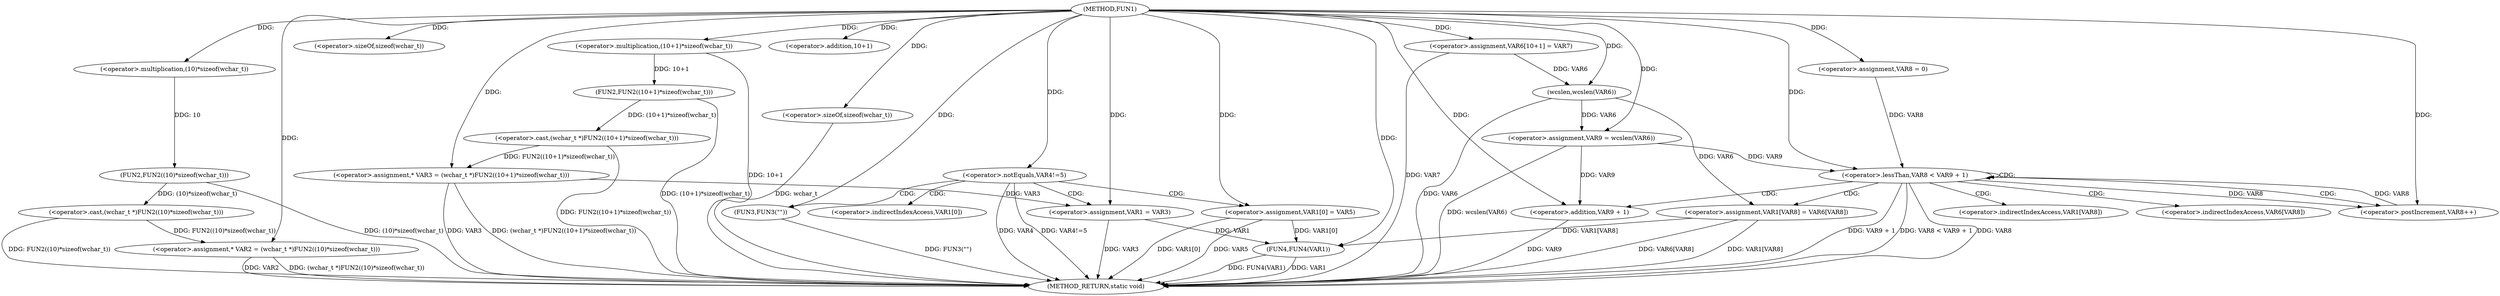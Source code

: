 digraph FUN1 {  
"1000100" [label = "(METHOD,FUN1)" ]
"1000174" [label = "(METHOD_RETURN,static void)" ]
"1000104" [label = "(<operator>.assignment,* VAR2 = (wchar_t *)FUN2((10)*sizeof(wchar_t)))" ]
"1000106" [label = "(<operator>.cast,(wchar_t *)FUN2((10)*sizeof(wchar_t)))" ]
"1000108" [label = "(FUN2,FUN2((10)*sizeof(wchar_t)))" ]
"1000109" [label = "(<operator>.multiplication,(10)*sizeof(wchar_t))" ]
"1000111" [label = "(<operator>.sizeOf,sizeof(wchar_t))" ]
"1000114" [label = "(<operator>.assignment,* VAR3 = (wchar_t *)FUN2((10+1)*sizeof(wchar_t)))" ]
"1000116" [label = "(<operator>.cast,(wchar_t *)FUN2((10+1)*sizeof(wchar_t)))" ]
"1000118" [label = "(FUN2,FUN2((10+1)*sizeof(wchar_t)))" ]
"1000119" [label = "(<operator>.multiplication,(10+1)*sizeof(wchar_t))" ]
"1000120" [label = "(<operator>.addition,10+1)" ]
"1000123" [label = "(<operator>.sizeOf,sizeof(wchar_t))" ]
"1000126" [label = "(<operator>.notEquals,VAR4!=5)" ]
"1000130" [label = "(FUN3,FUN3(\"\"))" ]
"1000134" [label = "(<operator>.assignment,VAR1 = VAR3)" ]
"1000137" [label = "(<operator>.assignment,VAR1[0] = VAR5)" ]
"1000144" [label = "(<operator>.assignment,VAR6[10+1] = VAR7)" ]
"1000149" [label = "(<operator>.assignment,VAR9 = wcslen(VAR6))" ]
"1000151" [label = "(wcslen,wcslen(VAR6))" ]
"1000154" [label = "(<operator>.assignment,VAR8 = 0)" ]
"1000157" [label = "(<operator>.lessThan,VAR8 < VAR9 + 1)" ]
"1000159" [label = "(<operator>.addition,VAR9 + 1)" ]
"1000162" [label = "(<operator>.postIncrement,VAR8++)" ]
"1000165" [label = "(<operator>.assignment,VAR1[VAR8] = VAR6[VAR8])" ]
"1000172" [label = "(FUN4,FUN4(VAR1))" ]
"1000138" [label = "(<operator>.indirectIndexAccess,VAR1[0])" ]
"1000166" [label = "(<operator>.indirectIndexAccess,VAR1[VAR8])" ]
"1000169" [label = "(<operator>.indirectIndexAccess,VAR6[VAR8])" ]
  "1000157" -> "1000174"  [ label = "DDG: VAR9 + 1"] 
  "1000172" -> "1000174"  [ label = "DDG: FUN4(VAR1)"] 
  "1000106" -> "1000174"  [ label = "DDG: FUN2((10)*sizeof(wchar_t))"] 
  "1000149" -> "1000174"  [ label = "DDG: wcslen(VAR6)"] 
  "1000165" -> "1000174"  [ label = "DDG: VAR6[VAR8]"] 
  "1000157" -> "1000174"  [ label = "DDG: VAR8 < VAR9 + 1"] 
  "1000104" -> "1000174"  [ label = "DDG: VAR2"] 
  "1000114" -> "1000174"  [ label = "DDG: VAR3"] 
  "1000126" -> "1000174"  [ label = "DDG: VAR4"] 
  "1000116" -> "1000174"  [ label = "DDG: FUN2((10+1)*sizeof(wchar_t))"] 
  "1000134" -> "1000174"  [ label = "DDG: VAR3"] 
  "1000137" -> "1000174"  [ label = "DDG: VAR1[0]"] 
  "1000118" -> "1000174"  [ label = "DDG: (10+1)*sizeof(wchar_t)"] 
  "1000114" -> "1000174"  [ label = "DDG: (wchar_t *)FUN2((10+1)*sizeof(wchar_t))"] 
  "1000130" -> "1000174"  [ label = "DDG: FUN3(\"\")"] 
  "1000126" -> "1000174"  [ label = "DDG: VAR4!=5"] 
  "1000159" -> "1000174"  [ label = "DDG: VAR9"] 
  "1000137" -> "1000174"  [ label = "DDG: VAR5"] 
  "1000165" -> "1000174"  [ label = "DDG: VAR1[VAR8]"] 
  "1000151" -> "1000174"  [ label = "DDG: VAR6"] 
  "1000157" -> "1000174"  [ label = "DDG: VAR8"] 
  "1000119" -> "1000174"  [ label = "DDG: 10+1"] 
  "1000172" -> "1000174"  [ label = "DDG: VAR1"] 
  "1000144" -> "1000174"  [ label = "DDG: VAR7"] 
  "1000104" -> "1000174"  [ label = "DDG: (wchar_t *)FUN2((10)*sizeof(wchar_t))"] 
  "1000108" -> "1000174"  [ label = "DDG: (10)*sizeof(wchar_t)"] 
  "1000123" -> "1000174"  [ label = "DDG: wchar_t"] 
  "1000106" -> "1000104"  [ label = "DDG: FUN2((10)*sizeof(wchar_t))"] 
  "1000100" -> "1000104"  [ label = "DDG: "] 
  "1000108" -> "1000106"  [ label = "DDG: (10)*sizeof(wchar_t)"] 
  "1000109" -> "1000108"  [ label = "DDG: 10"] 
  "1000100" -> "1000109"  [ label = "DDG: "] 
  "1000100" -> "1000111"  [ label = "DDG: "] 
  "1000116" -> "1000114"  [ label = "DDG: FUN2((10+1)*sizeof(wchar_t))"] 
  "1000100" -> "1000114"  [ label = "DDG: "] 
  "1000118" -> "1000116"  [ label = "DDG: (10+1)*sizeof(wchar_t)"] 
  "1000119" -> "1000118"  [ label = "DDG: 10+1"] 
  "1000100" -> "1000119"  [ label = "DDG: "] 
  "1000100" -> "1000120"  [ label = "DDG: "] 
  "1000100" -> "1000123"  [ label = "DDG: "] 
  "1000100" -> "1000126"  [ label = "DDG: "] 
  "1000100" -> "1000130"  [ label = "DDG: "] 
  "1000114" -> "1000134"  [ label = "DDG: VAR3"] 
  "1000100" -> "1000134"  [ label = "DDG: "] 
  "1000100" -> "1000137"  [ label = "DDG: "] 
  "1000100" -> "1000144"  [ label = "DDG: "] 
  "1000151" -> "1000149"  [ label = "DDG: VAR6"] 
  "1000100" -> "1000149"  [ label = "DDG: "] 
  "1000144" -> "1000151"  [ label = "DDG: VAR6"] 
  "1000100" -> "1000151"  [ label = "DDG: "] 
  "1000100" -> "1000154"  [ label = "DDG: "] 
  "1000154" -> "1000157"  [ label = "DDG: VAR8"] 
  "1000162" -> "1000157"  [ label = "DDG: VAR8"] 
  "1000100" -> "1000157"  [ label = "DDG: "] 
  "1000149" -> "1000157"  [ label = "DDG: VAR9"] 
  "1000149" -> "1000159"  [ label = "DDG: VAR9"] 
  "1000100" -> "1000159"  [ label = "DDG: "] 
  "1000157" -> "1000162"  [ label = "DDG: VAR8"] 
  "1000100" -> "1000162"  [ label = "DDG: "] 
  "1000151" -> "1000165"  [ label = "DDG: VAR6"] 
  "1000165" -> "1000172"  [ label = "DDG: VAR1[VAR8]"] 
  "1000134" -> "1000172"  [ label = "DDG: VAR1"] 
  "1000137" -> "1000172"  [ label = "DDG: VAR1[0]"] 
  "1000100" -> "1000172"  [ label = "DDG: "] 
  "1000126" -> "1000137"  [ label = "CDG: "] 
  "1000126" -> "1000130"  [ label = "CDG: "] 
  "1000126" -> "1000138"  [ label = "CDG: "] 
  "1000126" -> "1000134"  [ label = "CDG: "] 
  "1000157" -> "1000159"  [ label = "CDG: "] 
  "1000157" -> "1000166"  [ label = "CDG: "] 
  "1000157" -> "1000162"  [ label = "CDG: "] 
  "1000157" -> "1000165"  [ label = "CDG: "] 
  "1000157" -> "1000157"  [ label = "CDG: "] 
  "1000157" -> "1000169"  [ label = "CDG: "] 
}
